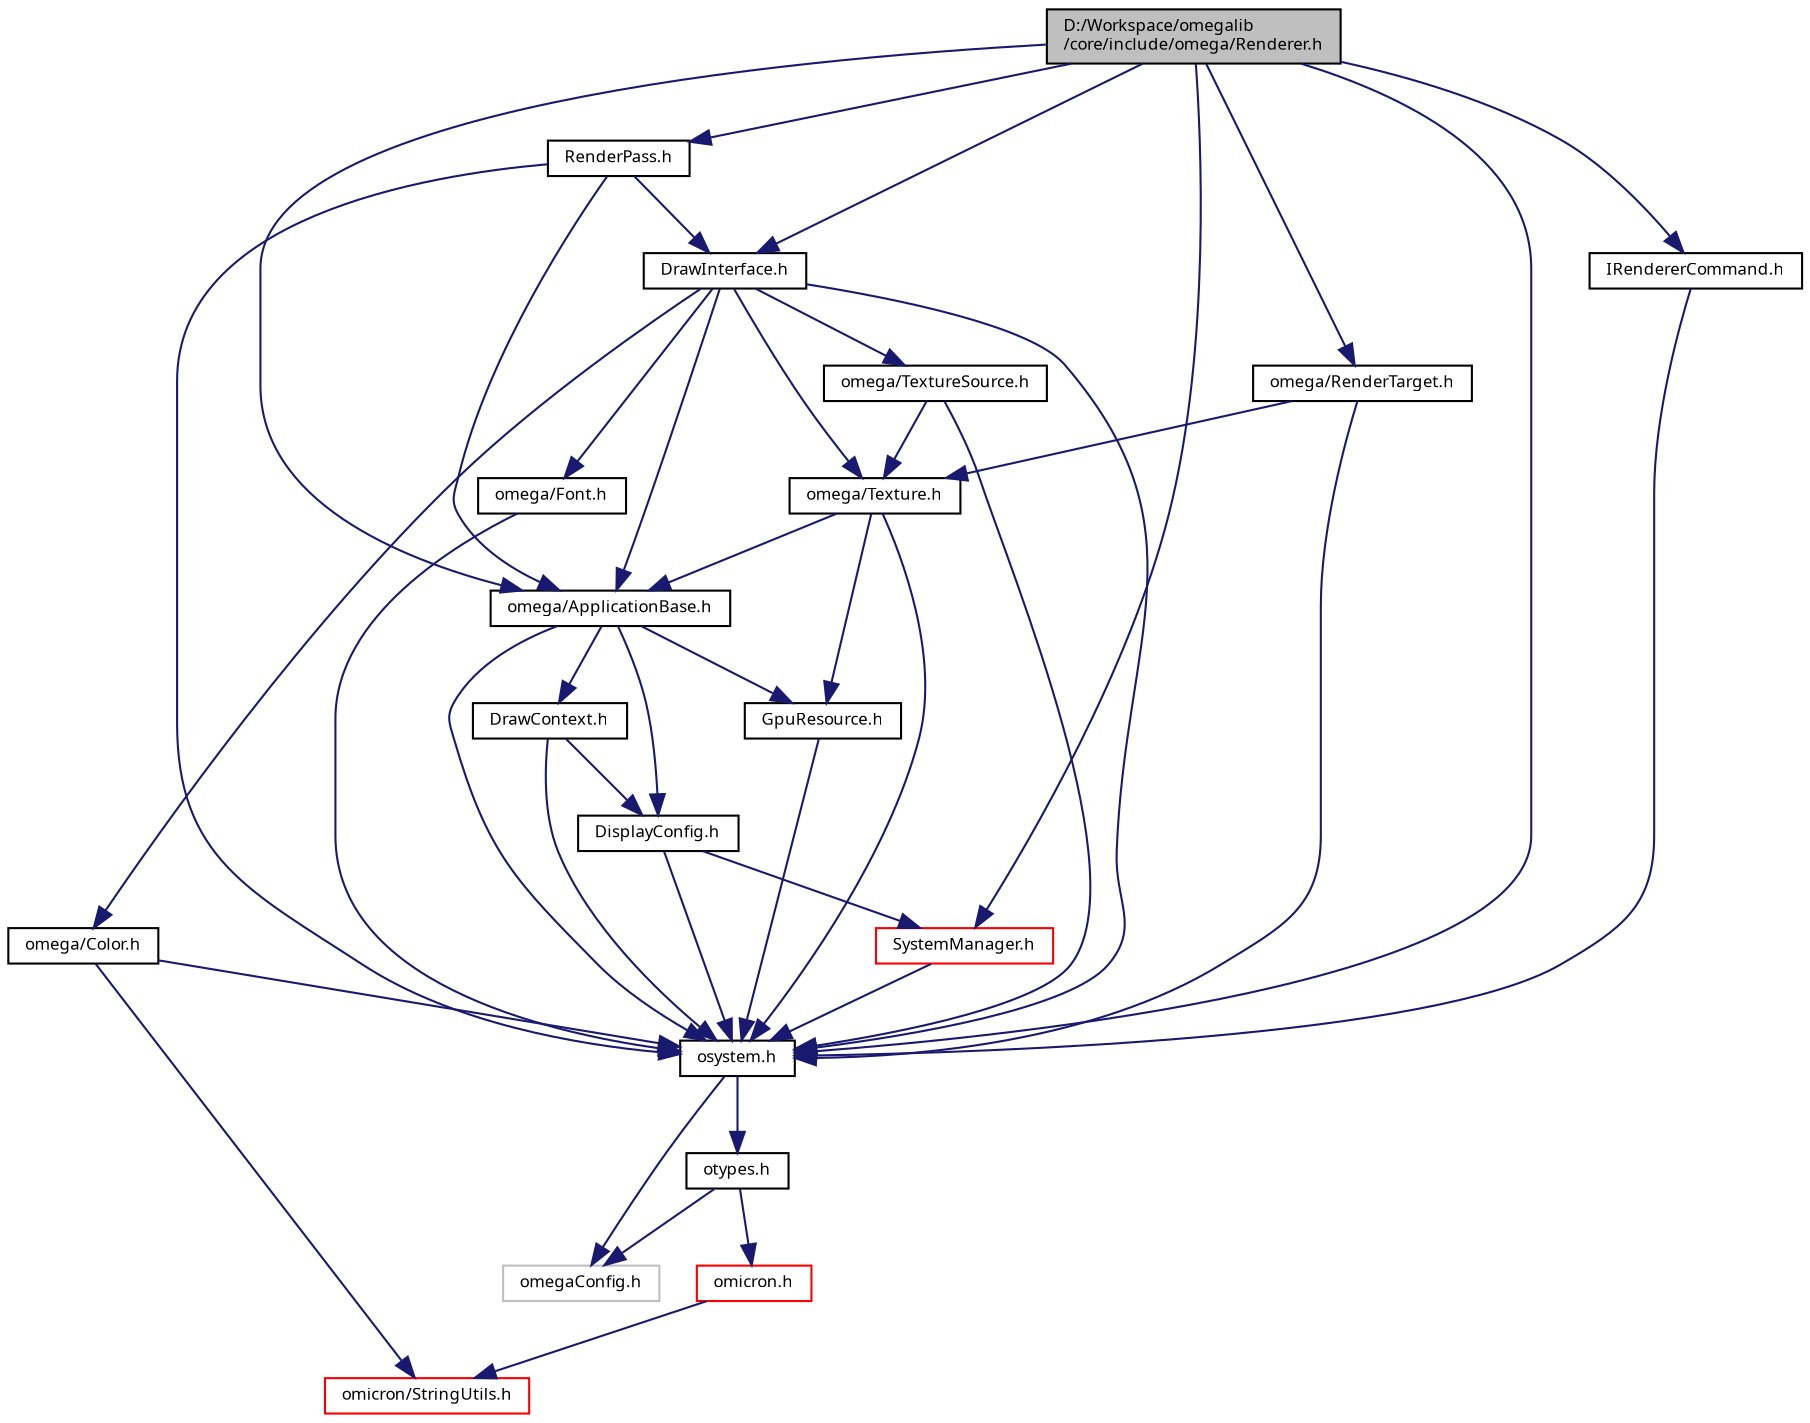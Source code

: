 digraph "D:/Workspace/omegalib/core/include/omega/Renderer.h"
{
  bgcolor="transparent";
  edge [fontname="FreeSans.ttf",fontsize="8",labelfontname="FreeSans.ttf",labelfontsize="8"];
  node [fontname="FreeSans.ttf",fontsize="8",shape=record];
  Node1 [label="D:/Workspace/omegalib\l/core/include/omega/Renderer.h",height=0.2,width=0.4,color="black", fillcolor="grey75", style="filled" fontcolor="black"];
  Node1 -> Node2 [color="midnightblue",fontsize="8",style="solid",fontname="FreeSans.ttf"];
  Node2 [label="osystem.h",height=0.2,width=0.4,color="black",URL="$include_2omega_2osystem_8h.html"];
  Node2 -> Node3 [color="midnightblue",fontsize="8",style="solid",fontname="FreeSans.ttf"];
  Node3 [label="omegaConfig.h",height=0.2,width=0.4,color="grey75"];
  Node2 -> Node4 [color="midnightblue",fontsize="8",style="solid",fontname="FreeSans.ttf"];
  Node4 [label="otypes.h",height=0.2,width=0.4,color="black",URL="$include_2omega_2otypes_8h.html"];
  Node4 -> Node3 [color="midnightblue",fontsize="8",style="solid",fontname="FreeSans.ttf"];
  Node4 -> Node5 [color="midnightblue",fontsize="8",style="solid",fontname="FreeSans.ttf"];
  Node5 [label="omicron.h",height=0.2,width=0.4,color="red",URL="$omicron_8h.html"];
  Node5 -> Node6 [color="midnightblue",fontsize="8",style="solid",fontname="FreeSans.ttf"];
  Node6 [label="omicron/StringUtils.h",height=0.2,width=0.4,color="red",URL="$_string_utils_8h.html"];
  Node1 -> Node7 [color="midnightblue",fontsize="8",style="solid",fontname="FreeSans.ttf"];
  Node7 [label="IRendererCommand.h",height=0.2,width=0.4,color="black",URL="$_i_renderer_command_8h.html"];
  Node7 -> Node2 [color="midnightblue",fontsize="8",style="solid",fontname="FreeSans.ttf"];
  Node1 -> Node8 [color="midnightblue",fontsize="8",style="solid",fontname="FreeSans.ttf"];
  Node8 [label="DrawInterface.h",height=0.2,width=0.4,color="black",URL="$_draw_interface_8h.html"];
  Node8 -> Node2 [color="midnightblue",fontsize="8",style="solid",fontname="FreeSans.ttf"];
  Node8 -> Node9 [color="midnightblue",fontsize="8",style="solid",fontname="FreeSans.ttf"];
  Node9 [label="omega/Color.h",height=0.2,width=0.4,color="black",URL="$_color_8h.html"];
  Node9 -> Node2 [color="midnightblue",fontsize="8",style="solid",fontname="FreeSans.ttf"];
  Node9 -> Node6 [color="midnightblue",fontsize="8",style="solid",fontname="FreeSans.ttf"];
  Node8 -> Node10 [color="midnightblue",fontsize="8",style="solid",fontname="FreeSans.ttf"];
  Node10 [label="omega/Font.h",height=0.2,width=0.4,color="black",URL="$_font_8h.html"];
  Node10 -> Node2 [color="midnightblue",fontsize="8",style="solid",fontname="FreeSans.ttf"];
  Node8 -> Node11 [color="midnightblue",fontsize="8",style="solid",fontname="FreeSans.ttf"];
  Node11 [label="omega/ApplicationBase.h",height=0.2,width=0.4,color="black",URL="$_application_base_8h.html"];
  Node11 -> Node2 [color="midnightblue",fontsize="8",style="solid",fontname="FreeSans.ttf"];
  Node11 -> Node12 [color="midnightblue",fontsize="8",style="solid",fontname="FreeSans.ttf"];
  Node12 [label="DisplayConfig.h",height=0.2,width=0.4,color="black",URL="$_display_config_8h.html"];
  Node12 -> Node2 [color="midnightblue",fontsize="8",style="solid",fontname="FreeSans.ttf"];
  Node12 -> Node13 [color="midnightblue",fontsize="8",style="solid",fontname="FreeSans.ttf"];
  Node13 [label="SystemManager.h",height=0.2,width=0.4,color="red",URL="$_system_manager_8h.html"];
  Node13 -> Node2 [color="midnightblue",fontsize="8",style="solid",fontname="FreeSans.ttf"];
  Node11 -> Node14 [color="midnightblue",fontsize="8",style="solid",fontname="FreeSans.ttf"];
  Node14 [label="GpuResource.h",height=0.2,width=0.4,color="black",URL="$_gpu_resource_8h.html"];
  Node14 -> Node2 [color="midnightblue",fontsize="8",style="solid",fontname="FreeSans.ttf"];
  Node11 -> Node15 [color="midnightblue",fontsize="8",style="solid",fontname="FreeSans.ttf"];
  Node15 [label="DrawContext.h",height=0.2,width=0.4,color="black",URL="$include_2omega_2_draw_context_8h.html"];
  Node15 -> Node2 [color="midnightblue",fontsize="8",style="solid",fontname="FreeSans.ttf"];
  Node15 -> Node12 [color="midnightblue",fontsize="8",style="solid",fontname="FreeSans.ttf"];
  Node8 -> Node16 [color="midnightblue",fontsize="8",style="solid",fontname="FreeSans.ttf"];
  Node16 [label="omega/Texture.h",height=0.2,width=0.4,color="black",URL="$_texture_8h.html"];
  Node16 -> Node2 [color="midnightblue",fontsize="8",style="solid",fontname="FreeSans.ttf"];
  Node16 -> Node11 [color="midnightblue",fontsize="8",style="solid",fontname="FreeSans.ttf"];
  Node16 -> Node14 [color="midnightblue",fontsize="8",style="solid",fontname="FreeSans.ttf"];
  Node8 -> Node17 [color="midnightblue",fontsize="8",style="solid",fontname="FreeSans.ttf"];
  Node17 [label="omega/TextureSource.h",height=0.2,width=0.4,color="black",URL="$_texture_source_8h.html"];
  Node17 -> Node2 [color="midnightblue",fontsize="8",style="solid",fontname="FreeSans.ttf"];
  Node17 -> Node16 [color="midnightblue",fontsize="8",style="solid",fontname="FreeSans.ttf"];
  Node1 -> Node18 [color="midnightblue",fontsize="8",style="solid",fontname="FreeSans.ttf"];
  Node18 [label="RenderPass.h",height=0.2,width=0.4,color="black",URL="$_render_pass_8h.html"];
  Node18 -> Node2 [color="midnightblue",fontsize="8",style="solid",fontname="FreeSans.ttf"];
  Node18 -> Node11 [color="midnightblue",fontsize="8",style="solid",fontname="FreeSans.ttf"];
  Node18 -> Node8 [color="midnightblue",fontsize="8",style="solid",fontname="FreeSans.ttf"];
  Node1 -> Node11 [color="midnightblue",fontsize="8",style="solid",fontname="FreeSans.ttf"];
  Node1 -> Node13 [color="midnightblue",fontsize="8",style="solid",fontname="FreeSans.ttf"];
  Node1 -> Node19 [color="midnightblue",fontsize="8",style="solid",fontname="FreeSans.ttf"];
  Node19 [label="omega/RenderTarget.h",height=0.2,width=0.4,color="black",URL="$_render_target_8h.html"];
  Node19 -> Node2 [color="midnightblue",fontsize="8",style="solid",fontname="FreeSans.ttf"];
  Node19 -> Node16 [color="midnightblue",fontsize="8",style="solid",fontname="FreeSans.ttf"];
}
